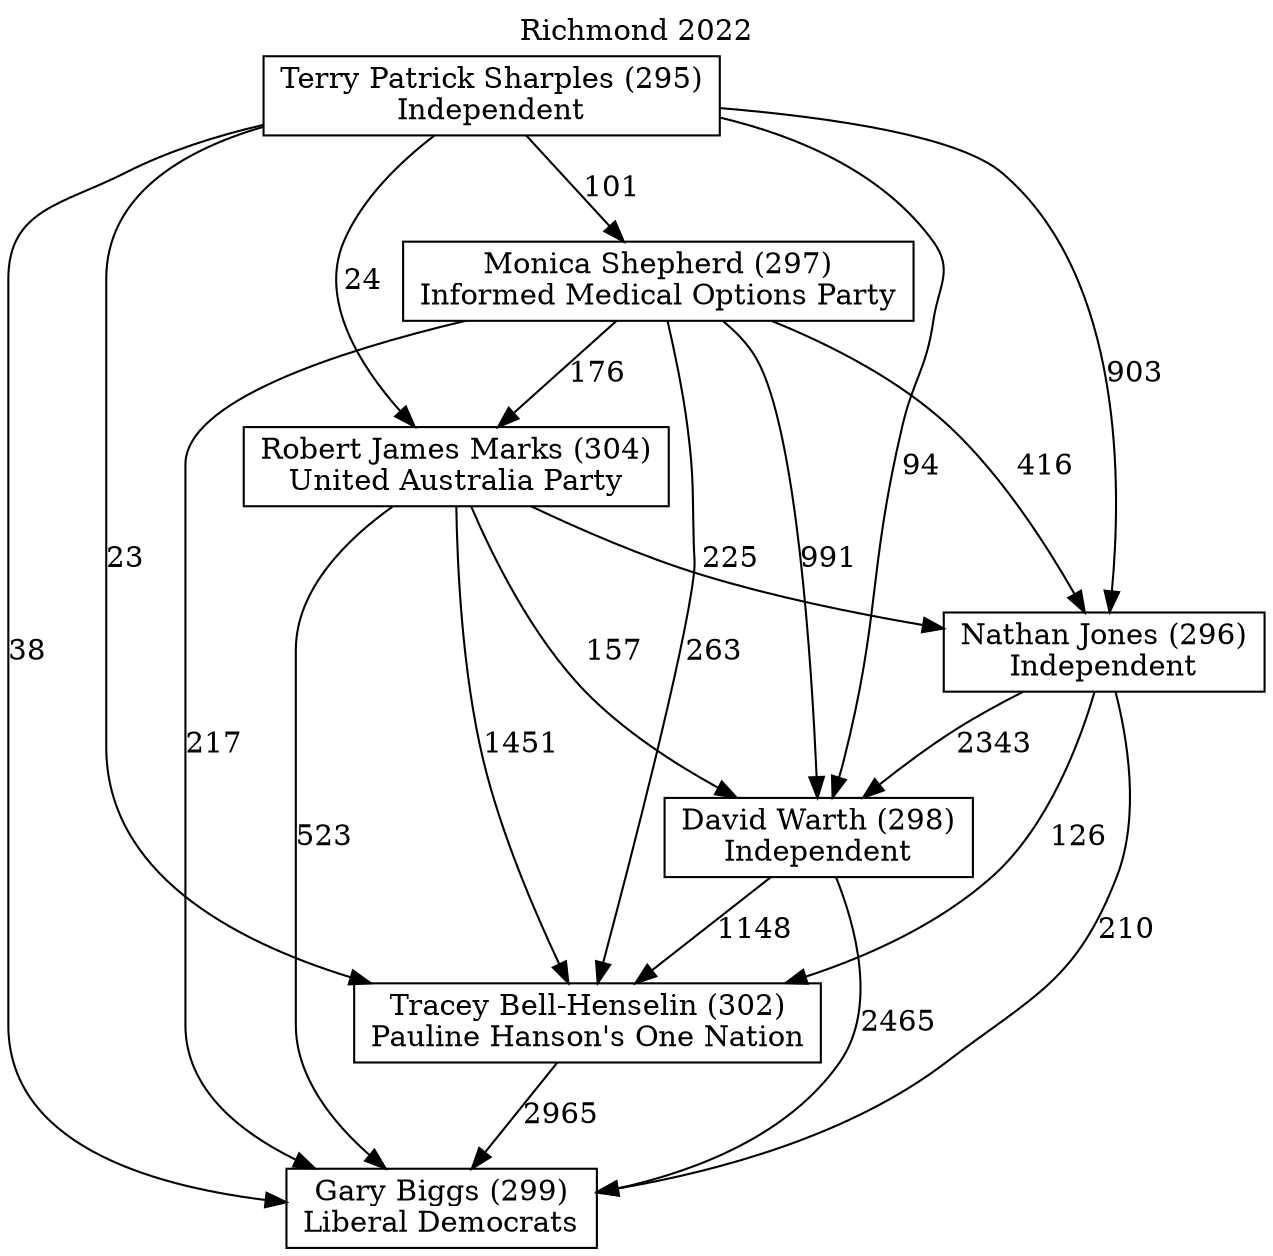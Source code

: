 // House preference flow
digraph "Gary Biggs (299)_Richmond_2022" {
	graph [label="Richmond 2022" labelloc=t mclimit=10]
	node [shape=box]
	"Robert James Marks (304)" [label="Robert James Marks (304)
United Australia Party"]
	"Terry Patrick Sharples (295)" [label="Terry Patrick Sharples (295)
Independent"]
	"David Warth (298)" [label="David Warth (298)
Independent"]
	"Nathan Jones (296)" [label="Nathan Jones (296)
Independent"]
	"Tracey Bell-Henselin (302)" [label="Tracey Bell-Henselin (302)
Pauline Hanson's One Nation"]
	"Monica Shepherd (297)" [label="Monica Shepherd (297)
Informed Medical Options Party"]
	"Gary Biggs (299)" [label="Gary Biggs (299)
Liberal Democrats"]
	"Robert James Marks (304)" -> "Nathan Jones (296)" [label=225]
	"Terry Patrick Sharples (295)" -> "Gary Biggs (299)" [label=38]
	"Monica Shepherd (297)" -> "Nathan Jones (296)" [label=416]
	"Nathan Jones (296)" -> "Tracey Bell-Henselin (302)" [label=126]
	"Robert James Marks (304)" -> "David Warth (298)" [label=157]
	"Monica Shepherd (297)" -> "Robert James Marks (304)" [label=176]
	"David Warth (298)" -> "Tracey Bell-Henselin (302)" [label=1148]
	"Tracey Bell-Henselin (302)" -> "Gary Biggs (299)" [label=2965]
	"Terry Patrick Sharples (295)" -> "Tracey Bell-Henselin (302)" [label=23]
	"Terry Patrick Sharples (295)" -> "David Warth (298)" [label=94]
	"Robert James Marks (304)" -> "Tracey Bell-Henselin (302)" [label=1451]
	"Monica Shepherd (297)" -> "Gary Biggs (299)" [label=217]
	"Terry Patrick Sharples (295)" -> "Monica Shepherd (297)" [label=101]
	"Robert James Marks (304)" -> "Gary Biggs (299)" [label=523]
	"Nathan Jones (296)" -> "Gary Biggs (299)" [label=210]
	"Terry Patrick Sharples (295)" -> "Nathan Jones (296)" [label=903]
	"Nathan Jones (296)" -> "David Warth (298)" [label=2343]
	"Monica Shepherd (297)" -> "David Warth (298)" [label=991]
	"David Warth (298)" -> "Gary Biggs (299)" [label=2465]
	"Terry Patrick Sharples (295)" -> "Robert James Marks (304)" [label=24]
	"Monica Shepherd (297)" -> "Tracey Bell-Henselin (302)" [label=263]
}
